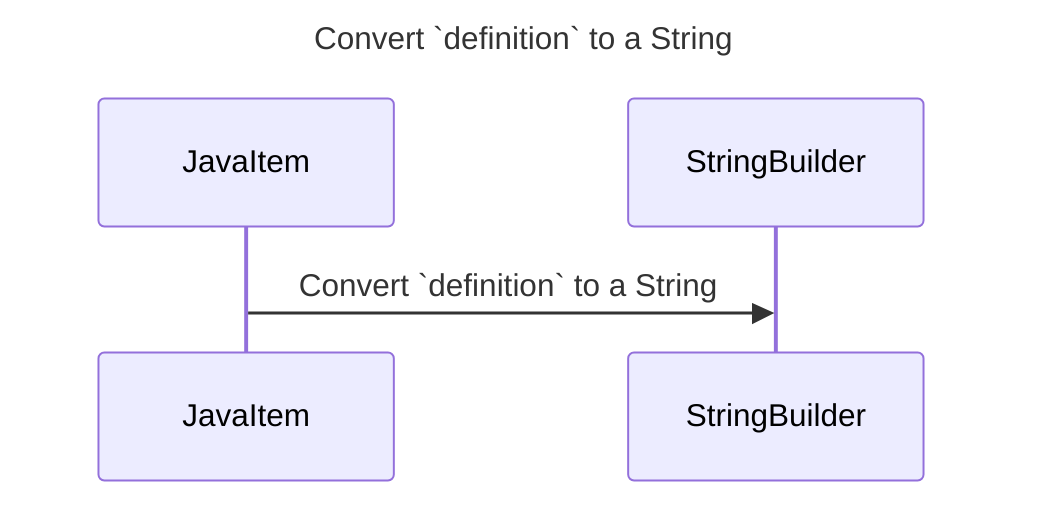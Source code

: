 ---
title: Convert `definition` to a String
---

sequenceDiagram
    participant JavaItem
    participant StringBuilder

    JavaItem->>StringBuilder: Convert `definition` to a String
